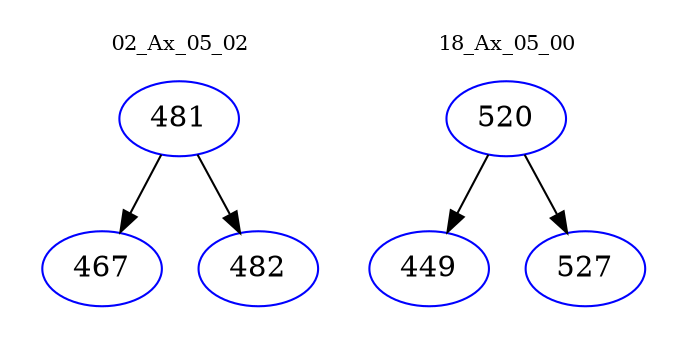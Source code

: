 digraph{
subgraph cluster_0 {
color = white
label = "02_Ax_05_02";
fontsize=10;
T0_481 [label="481", color="blue"]
T0_481 -> T0_467 [color="black"]
T0_467 [label="467", color="blue"]
T0_481 -> T0_482 [color="black"]
T0_482 [label="482", color="blue"]
}
subgraph cluster_1 {
color = white
label = "18_Ax_05_00";
fontsize=10;
T1_520 [label="520", color="blue"]
T1_520 -> T1_449 [color="black"]
T1_449 [label="449", color="blue"]
T1_520 -> T1_527 [color="black"]
T1_527 [label="527", color="blue"]
}
}
